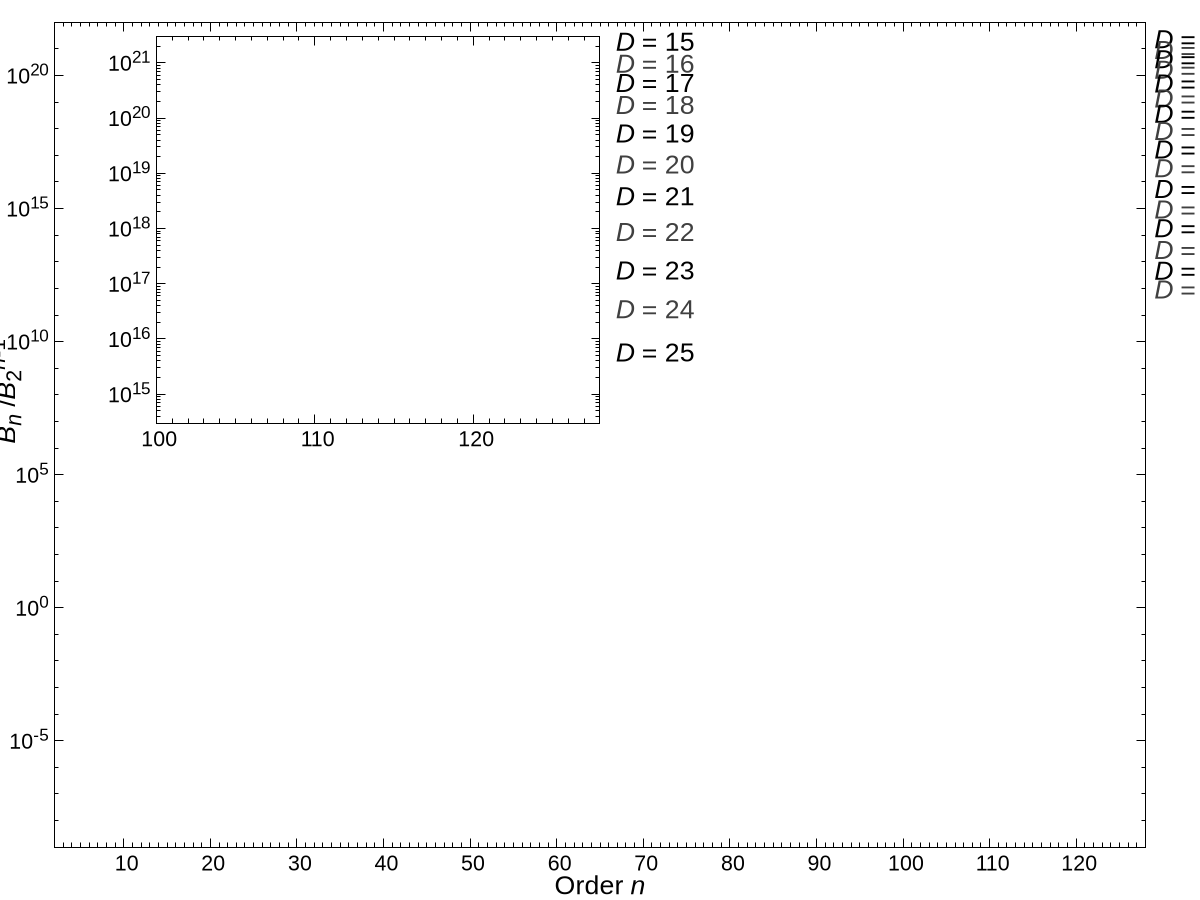 unset multiplot
reset

set encoding cp1250 # make minus sign longer
#set encoding iso_8859_1
set terminal postscript eps enhanced size 7, 9 font "Arial, 20"
set output "ievirhigh.eps"




set multiplot


# the main plot
set origin 0, 0
set size 1, 1


tcfont="Arial, 16"
lbfont = "Arial, 20"
thexlabel='Order {/Arial-Italic n}'
theylabel='{/Arial-Italic B_n} /{/Arial-Italic B}_2^{{/Arial-Italic n}-1}'


set xtics font tcfont offset 0, 0.3
set logscale y
set ytics font tcfont offset 0.3, 0
set format y '10^{%T}'

lbfont2 = "Arial, 12"

color1a = "#ee0000"
color1b = "#000000"

color2a = "#cc3333"
color2b = "#404040"




set tmargin 1.
set lmargin 6.
set rmargin 6.
set format y '10^{%T}'
set ylabel theylabel font lbfont offset 1.5, 2.0

set xtics 10
set mxtics 10
set xlabel thexlabel font lbfont offset 0.0, 0.8


set style line 1  lc rgb "#aaaaaa" lt 1 lw 0.2

# Mayer sampling
set style line 2  lc rgb color1a lt 1 lw 2.0 pt 4  ps 1.0 # empty square
set style line 3  lc rgb color1a lt 1 lw 2.0 pt 5  ps 1.0 # full  square

# DSC
set style line 4  lc rgb color1b lt 2 lw 2.0 pt 12 ps 1.4 # empty diamond
set style line 5  lc rgb color1b lt 2 lw 2.0 pt 13 ps 1.4 # full  diamond

# Mayer sampling
set style line 6  lc rgb color2a lt 1 lw 2.0 pt 10 ps 1.4 # empty inverted triangle
set style line 7  lc rgb color2a lt 1 lw 2.0 pt 11 ps 1.4 # full  inverted triangle

# DSC
set style line 8  lc rgb color2b lt 2 lw 2.0 pt 8  ps 1.4 # empty triangle
set style line 9  lc rgb color2b lt 2 lw 2.0 pt 9  ps 1.4 # full  triangle



xlbl = 128 + 1

D13nmax = 64
D13xmax = D13nmax - 10
D13ymax = 3e6

D14nmax = 96
D14xmax = D14nmax - 10
D14ymax = 5e13


set label 15 "{/Arial-Italic D} = 15"  at xlbl, 2.5e21 font lbfont textcolor rgb color1b
set label 16 "{/Arial-Italic D} = 16"  at xlbl, 1e21   font lbfont textcolor rgb color2b
set label 17 "{/Arial-Italic D} = 17"  at xlbl, 4.5e20 font lbfont textcolor rgb color1b
set label 18 "{/Arial-Italic D} = 18"  at xlbl, 1.8e20 font lbfont textcolor rgb color2b
set label 19 "{/Arial-Italic D} = 19"  at xlbl, 5.5e19 font lbfont textcolor rgb color1b
set label 20 "{/Arial-Italic D} = 20"  at xlbl, 1.5e19 font lbfont textcolor rgb color2b
set label 21 "{/Arial-Italic D} = 21"  at xlbl, 4e18   font lbfont textcolor rgb color1b
set label 22 "{/Arial-Italic D} = 22"  at xlbl, 9e17   font lbfont textcolor rgb color2b
set label 23 "{/Arial-Italic D} = 23"  at xlbl, 1.8e17 font lbfont textcolor rgb color1b
set label 24 "{/Arial-Italic D} = 24"  at xlbl, 3.6e16 font lbfont textcolor rgb color2b
set label 25 "{/Arial-Italic D} = 25"  at xlbl, 5.9e15 font lbfont textcolor rgb color1b
set label 26 "{/Arial-Italic D} = 26"  at xlbl, 1e15   font lbfont textcolor rgb color2b
set label 27 "{/Arial-Italic D} = 27"  at xlbl, 2e14   font lbfont textcolor rgb color1b
set label 28 "{/Arial-Italic D} = 28"  at xlbl, 3e13   font lbfont textcolor rgb color2b
set label 29 "{/Arial-Italic D} = 29"  at xlbl, 5e12   font lbfont textcolor rgb color1b
set label 30 "{/Arial-Italic D} = 30"  at xlbl, 1e12   font lbfont textcolor rgb color2b

plot [2:128][1e-9:1e22] \
  "data/D15r1n128/BnD15n128.dat"              u ($1):(abs($2))                  w l ls 2 lw 0.3 notitle, \
  ""                                          u ($1):(($2 > 0) ? abs($2) : 1/0) w p ls 2        notitle, \
  ""                                          u ($1):(($2 < 0) ? abs($2) : 1/0) w p ls 3        notitle, \
  "data/D16r1n128/BnD16n128.dat"              u ($1):(abs($2))                  w l ls 6 lw 0.3 notitle, \
  ""                                          u ($1):(($2 > 0) ? abs($2) : 1/0) w p ls 6        notitle, \
  ""                                          u ($1):(($2 < 0) ? abs($2) : 1/0) w p ls 7        notitle, \
  "data/D17r1n128/BnD17n128.dat"              u ($1):(abs($2))                  w l ls 2 lw 0.3 notitle, \
  ""                                          u ($1):(($2 > 0) ? abs($2) : 1/0) w p ls 2        notitle, \
  ""                                          u ($1):(($2 < 0) ? abs($2) : 1/0) w p ls 3        notitle, \
  "data/D18r1n128/BnD18n128.dat"              u ($1):(abs($2))                  w l ls 6 lw 0.3 notitle, \
  ""                                          u ($1):(($2 > 0) ? abs($2) : 1/0) w p ls 6        notitle, \
  ""                                          u ($1):(($2 < 0) ? abs($2) : 1/0) w p ls 7        notitle, \
  "data/D19r1n128/BnD19n128.dat"              u ($1):(abs($2))                  w l ls 2 lw 0.3 notitle, \
  ""                                          u ($1):(($2 > 0) ? abs($2) : 1/0) w p ls 2        notitle, \
  ""                                          u ($1):(($2 < 0) ? abs($2) : 1/0) w p ls 3        notitle, \
  "data/D20r1n128/BnD20n128.dat"              u ($1):(abs($2))                  w l ls 6 lw 0.3 notitle, \
  ""                                          u ($1):(($2 > 0) ? abs($2) : 1/0) w p ls 6        notitle, \
  ""                                          u ($1):(($2 < 0) ? abs($2) : 1/0) w p ls 7        notitle, \
  "data/D21r1n128/BnD21n128.dat"              u ($1):(abs($2))                  w l ls 2 lw 0.3 notitle, \
  ""                                          u ($1):(($2 > 0) ? abs($2) : 1/0) w p ls 2        notitle, \
  ""                                          u ($1):(($2 < 0) ? abs($2) : 1/0) w p ls 3        notitle, \
  "data/D22r1n128/BnD22n128.dat"              u ($1):(abs($2))                  w l ls 6 lw 0.3 notitle, \
  ""                                          u ($1):(($2 > 0) ? abs($2) : 1/0) w p ls 6        notitle, \
  ""                                          u ($1):(($2 < 0) ? abs($2) : 1/0) w p ls 7        notitle, \
  "data/D23r1n128/BnD23n128.dat"              u ($1):(abs($2))                  w l ls 2 lw 0.3 notitle, \
  ""                                          u ($1):(($2 > 0) ? abs($2) : 1/0) w p ls 2        notitle, \
  ""                                          u ($1):(($2 < 0) ? abs($2) : 1/0) w p ls 3        notitle, \
  "data/D24r1n128/BnD24n128.dat"              u ($1):(abs($2))                  w l ls 6 lw 0.3 notitle, \
  ""                                          u ($1):(($2 > 0) ? abs($2) : 1/0) w p ls 6        notitle, \
  ""                                          u ($1):(($2 < 0) ? abs($2) : 1/0) w p ls 7        notitle, \
  "data/D25r1n128/BnD25n128.dat"              u ($1):(abs($2))                  w l ls 2 lw 0.3 notitle, \
  ""                                          u ($1):(($2 > 0) ? abs($2) : 1/0) w p ls 2        notitle, \
  ""                                          u ($1):(($2 < 0) ? abs($2) : 1/0) w p ls 3        notitle, \
  "data/D26r1n128/BnD26n128.dat"              u ($1):(abs($2))                  w l ls 6 lw 0.3 notitle, \
  ""                                          u ($1):(($2 > 0) ? abs($2) : 1/0) w p ls 6        notitle, \
  ""                                          u ($1):(($2 < 0) ? abs($2) : 1/0) w p ls 7        notitle, \
  "data/D27r1n128/BnD27n128.dat"              u ($1):(abs($2))                  w l ls 2 lw 0.3 notitle, \
  ""                                          u ($1):(($2 > 0) ? abs($2) : 1/0) w p ls 2        notitle, \
  ""                                          u ($1):(($2 < 0) ? abs($2) : 1/0) w p ls 3        notitle, \
  "data/D28r1n128/BnD28n128.dat"              u ($1):(abs($2))                  w l ls 6 lw 0.3 notitle, \
  ""                                          u ($1):(($2 > 0) ? abs($2) : 1/0) w p ls 6        notitle, \
  ""                                          u ($1):(($2 < 0) ? abs($2) : 1/0) w p ls 7        notitle, \
  "data/D29r1n128/BnD29n128.dat"              u ($1):(abs($2))                  w l ls 2 lw 0.3 notitle, \
  ""                                          u ($1):(($2 > 0) ? abs($2) : 1/0) w p ls 2        notitle, \
  ""                                          u ($1):(($2 < 0) ? abs($2) : 1/0) w p ls 3        notitle, \
  "data/D30r2n128/BnD30n128.dat"              u ($1):(abs($2))                  w l ls 6 lw 0.3 notitle, \
  ""                                          u ($1):(($2 > 0) ? abs($2) : 1/0) w p ls 6        notitle, \
  ""                                          u ($1):(($2 < 0) ? abs($2) : 1/0) w p ls 7        notitle, \
  "iedata/xBnPYcD15n128.dat"                  u ($1):(abs($2))                  w l ls 1 notitle, \
  ""                                          u ($1):(($2 > 0) ? abs($2) : 1/0) w p ls 4 notitle, \
  ""                                          u ($1):(($2 < 0) ? abs($2) : 1/0) w p ls 5 notitle, \
  "iedata/xBnPYcD16n128.dat"                  u ($1):(abs($2))                  w l ls 1 notitle, \
  ""                                          u ($1):(($2 > 0) ? abs($2) : 1/0) w p ls 8 notitle, \
  ""                                          u ($1):(($2 < 0) ? abs($2) : 1/0) w p ls 9 notitle, \
  "iedata/xBnPYcD17n128.dat"                  u ($1):(abs($2))                  w l ls 1 notitle, \
  ""                                          u ($1):(($2 > 0) ? abs($2) : 1/0) w p ls 4 notitle, \
  ""                                          u ($1):(($2 < 0) ? abs($2) : 1/0) w p ls 5 notitle, \
  "iedata/xBnPYcD18n128.dat"                  u ($1):(abs($2))                  w l ls 1 notitle, \
  ""                                          u ($1):(($2 > 0) ? abs($2) : 1/0) w p ls 8 notitle, \
  ""                                          u ($1):(($2 < 0) ? abs($2) : 1/0) w p ls 9 notitle, \
  "iedata/xBnPYcD19n128.dat"                  u ($1):(abs($2))                  w l ls 1 notitle, \
  ""                                          u ($1):(($2 > 0) ? abs($2) : 1/0) w p ls 4 notitle, \
  ""                                          u ($1):(($2 < 0) ? abs($2) : 1/0) w p ls 5 notitle, \
  "iedata/xBnPYcD20n128.dat"                  u ($1):(abs($2))                  w l ls 1 notitle, \
  ""                                          u ($1):(($2 > 0) ? abs($2) : 1/0) w p ls 8 notitle, \
  ""                                          u ($1):(($2 < 0) ? abs($2) : 1/0) w p ls 9 notitle, \
  "iedata/xBnPYcD21n128.dat"                  u ($1):(abs($2))                  w l ls 1 notitle, \
  ""                                          u ($1):(($2 > 0) ? abs($2) : 1/0) w p ls 4 notitle, \
  ""                                          u ($1):(($2 < 0) ? abs($2) : 1/0) w p ls 5 notitle, \
  "iedata/xBnPYcD22n128.dat"                  u ($1):(abs($2))                  w l ls 1 notitle, \
  ""                                          u ($1):(($2 > 0) ? abs($2) : 1/0) w p ls 8 notitle, \
  ""                                          u ($1):(($2 < 0) ? abs($2) : 1/0) w p ls 9 notitle, \
  "iedata/xBnPYcD23n128.dat"                  u ($1):(abs($2))                  w l ls 1 notitle, \
  ""                                          u ($1):(($2 > 0) ? abs($2) : 1/0) w p ls 4 notitle, \
  ""                                          u ($1):(($2 < 0) ? abs($2) : 1/0) w p ls 5 notitle, \
  "iedata/xBnPYcD24n128.dat"                  u ($1):(abs($2))                  w l ls 1 notitle, \
  ""                                          u ($1):(($2 > 0) ? abs($2) : 1/0) w p ls 8 notitle, \
  ""                                          u ($1):(($2 < 0) ? abs($2) : 1/0) w p ls 9 notitle, \
  "iedata/xBnPYcD25n128.dat"                  u ($1):(abs($2))                  w l ls 1 notitle, \
  ""                                          u ($1):(($2 > 0) ? abs($2) : 1/0) w p ls 4 notitle, \
  ""                                          u ($1):(($2 < 0) ? abs($2) : 1/0) w p ls 5 notitle, \
  "iedata/xBnPYcD26n128.dat"                  u ($1):(abs($2))                  w l ls 1 notitle, \
  ""                                          u ($1):(($2 > 0) ? abs($2) : 1/0) w p ls 8 notitle, \
  ""                                          u ($1):(($2 < 0) ? abs($2) : 1/0) w p ls 9 notitle, \
  "iedata/xBnPYcD27n128.dat"                  u ($1):(abs($2))                  w l ls 1 notitle, \
  ""                                          u ($1):(($2 > 0) ? abs($2) : 1/0) w p ls 4 notitle, \
  ""                                          u ($1):(($2 < 0) ? abs($2) : 1/0) w p ls 5 notitle, \
  "iedata/xBnPYcD28n128.dat"                  u ($1):(abs($2))                  w l ls 1 notitle, \
  ""                                          u ($1):(($2 > 0) ? abs($2) : 1/0) w p ls 8 notitle, \
  ""                                          u ($1):(($2 < 0) ? abs($2) : 1/0) w p ls 9 notitle, \
  "iedata/xBnPYcD29n128.dat"                  u ($1):(abs($2))                  w l ls 1 notitle, \
  ""                                          u ($1):(($2 > 0) ? abs($2) : 1/0) w p ls 4 notitle, \
  ""                                          u ($1):(($2 < 0) ? abs($2) : 1/0) w p ls 5 notitle, \
  "iedata/xBnPYcD30n128.dat"                  u ($1):(abs($2))                  w l ls 1 notitle, \
  ""                                          u ($1):(($2 > 0) ? abs($2) : 1/0) w p ls 8 notitle, \
  ""                                          u ($1):(($2 < 0) ? abs($2) : 1/0) w p ls 9 notitle, \
  1e-100 lw 0 notitle



# magnification of the top-right corner
set origin 0.13, 0.53
set size 0.37, 0.43

# remove unnecessary decorations
unset ylabel
unset xlabel
unset label 26
unset label 27
unset label 28
unset label 29
unset label 30
set tmargin 0
set lmargin 0
set rmargin 0
set bmargin 0

ps1 = 1.4
ps2 = 2.0
ps3 = 2.0

plot [100:128][3e14:3e21] \
  "data/D15r1n128/BnD15n128.dat"              u ($1):(abs($2))                  w l ls 2         lw 0.3 notitle, \
  ""                                          u ($1):(($2 > 0) ? abs($2) : 1/0) w p ls 2 ps ps1         notitle, \
  ""                                          u ($1):(($2 < 0) ? abs($2) : 1/0) w p ls 3 ps ps1         notitle, \
  "data/D16r1n128/BnD16n128.dat"              u ($1):(abs($2))                  w l ls 6         lw 0.3 notitle, \
  ""                                          u ($1):(($2 > 0) ? abs($2) : 1/0) w p ls 6 ps ps3         notitle, \
  ""                                          u ($1):(($2 < 0) ? abs($2) : 1/0) w p ls 7 ps ps3         notitle, \
  "data/D17r1n128/BnD17n128.dat"              u ($1):(abs($2))                  w l ls 2         lw 0.3 notitle, \
  ""                                          u ($1):(($2 > 0) ? abs($2) : 1/0) w p ls 2 ps ps1         notitle, \
  ""                                          u ($1):(($2 < 0) ? abs($2) : 1/0) w p ls 3 ps ps1         notitle, \
  "data/D18r1n128/BnD18n128.dat"              u ($1):(abs($2))                  w l ls 6         lw 0.3 notitle, \
  ""                                          u ($1):(($2 > 0) ? abs($2) : 1/0) w p ls 6 ps ps3         notitle, \
  ""                                          u ($1):(($2 < 0) ? abs($2) : 1/0) w p ls 7 ps ps3         notitle, \
  "data/D19r1n128/BnD19n128.dat"              u ($1):(abs($2))                  w l ls 2         lw 0.3 notitle, \
  ""                                          u ($1):(($2 > 0) ? abs($2) : 1/0) w p ls 2 ps ps1         notitle, \
  ""                                          u ($1):(($2 < 0) ? abs($2) : 1/0) w p ls 3 ps ps1         notitle, \
  "data/D20r1n128/BnD20n128.dat"              u ($1):(abs($2))                  w l ls 6         lw 0.3 notitle, \
  ""                                          u ($1):(($2 > 0) ? abs($2) : 1/0) w p ls 6 ps ps3         notitle, \
  ""                                          u ($1):(($2 < 0) ? abs($2) : 1/0) w p ls 7 ps ps3         notitle, \
  "data/D21r1n128/BnD21n128.dat"              u ($1):(abs($2))                  w l ls 2         lw 0.3 notitle, \
  ""                                          u ($1):(($2 > 0) ? abs($2) : 1/0) w p ls 2 ps ps1         notitle, \
  ""                                          u ($1):(($2 < 0) ? abs($2) : 1/0) w p ls 3 ps ps1         notitle, \
  "data/D22r1n128/BnD22n128.dat"              u ($1):(abs($2))                  w l ls 6         lw 0.3 notitle, \
  ""                                          u ($1):(($2 > 0) ? abs($2) : 1/0) w p ls 6 ps ps3         notitle, \
  ""                                          u ($1):(($2 < 0) ? abs($2) : 1/0) w p ls 7 ps ps3         notitle, \
  "data/D23r1n128/BnD23n128.dat"              u ($1):(abs($2))                  w l ls 2         lw 0.3 notitle, \
  ""                                          u ($1):(($2 > 0) ? abs($2) : 1/0) w p ls 2 ps ps1         notitle, \
  ""                                          u ($1):(($2 < 0) ? abs($2) : 1/0) w p ls 3 ps ps1         notitle, \
  "data/D24r1n128/BnD24n128.dat"              u ($1):(abs($2))                  w l ls 6         lw 0.3 notitle, \
  ""                                          u ($1):(($2 > 0) ? abs($2) : 1/0) w p ls 6 ps ps3         notitle, \
  ""                                          u ($1):(($2 < 0) ? abs($2) : 1/0) w p ls 7 ps ps3         notitle, \
  "data/D25r1n128/BnD25n128.dat"              u ($1):(abs($2))                  w l ls 2         lw 0.3 notitle, \
  ""                                          u ($1):(($2 > 0) ? abs($2) : 1/0) w p ls 2 ps ps1         notitle, \
  ""                                          u ($1):(($2 < 0) ? abs($2) : 1/0) w p ls 3 ps ps1         notitle, \
  "iedata/xBnPYcD15n128.dat"                  u ($1):(abs($2))                  w l ls 1                notitle, \
  ""                                          u ($1):(($2 > 0) ? abs($2) : 1/0) w p ls 4 ps ps2         notitle, \
  ""                                          u ($1):(($2 < 0) ? abs($2) : 1/0) w p ls 5 ps ps2         notitle, \
  "iedata/xBnPYcD16n128.dat"                  u ($1):(abs($2))                  w l ls 1                notitle, \
  ""                                          u ($1):(($2 > 0) ? abs($2) : 1/0) w p ls 8 ps ps3         notitle, \
  ""                                          u ($1):(($2 < 0) ? abs($2) : 1/0) w p ls 9 ps ps3         notitle, \
  "iedata/xBnPYcD17n128.dat"                  u ($1):(abs($2))                  w l ls 1                notitle, \
  ""                                          u ($1):(($2 > 0) ? abs($2) : 1/0) w p ls 4 ps ps2         notitle, \
  ""                                          u ($1):(($2 < 0) ? abs($2) : 1/0) w p ls 5 ps ps2         notitle, \
  "iedata/xBnPYcD18n128.dat"                  u ($1):(abs($2))                  w l ls 1                notitle, \
  ""                                          u ($1):(($2 > 0) ? abs($2) : 1/0) w p ls 8 ps ps3         notitle, \
  ""                                          u ($1):(($2 < 0) ? abs($2) : 1/0) w p ls 9 ps ps3         notitle, \
  "iedata/xBnPYcD19n128.dat"                  u ($1):(abs($2))                  w l ls 1                notitle, \
  ""                                          u ($1):(($2 > 0) ? abs($2) : 1/0) w p ls 4 ps ps2         notitle, \
  ""                                          u ($1):(($2 < 0) ? abs($2) : 1/0) w p ls 5 ps ps2         notitle, \
  "iedata/xBnPYcD20n128.dat"                  u ($1):(abs($2))                  w l ls 1                notitle, \
  ""                                          u ($1):(($2 > 0) ? abs($2) : 1/0) w p ls 8 ps ps3         notitle, \
  ""                                          u ($1):(($2 < 0) ? abs($2) : 1/0) w p ls 9 ps ps3         notitle, \
  "iedata/xBnPYcD21n128.dat"                  u ($1):(abs($2))                  w l ls 1                notitle, \
  ""                                          u ($1):(($2 > 0) ? abs($2) : 1/0) w p ls 4 ps ps2         notitle, \
  ""                                          u ($1):(($2 < 0) ? abs($2) : 1/0) w p ls 5 ps ps2         notitle, \
  "iedata/xBnPYcD22n128.dat"                  u ($1):(abs($2))                  w l ls 1                notitle, \
  ""                                          u ($1):(($2 > 0) ? abs($2) : 1/0) w p ls 8 ps ps2         notitle, \
  ""                                          u ($1):(($2 < 0) ? abs($2) : 1/0) w p ls 9 ps ps2         notitle, \
  "iedata/xBnPYcD23n128.dat"                  u ($1):(abs($2))                  w l ls 1                notitle, \
  ""                                          u ($1):(($2 > 0) ? abs($2) : 1/0) w p ls 4 ps ps3         notitle, \
  ""                                          u ($1):(($2 < 0) ? abs($2) : 1/0) w p ls 5 ps ps3         notitle, \
  "iedata/xBnPYcD24n128.dat"                  u ($1):(abs($2))                  w l ls 1                notitle, \
  ""                                          u ($1):(($2 > 0) ? abs($2) : 1/0) w p ls 8 ps ps2         notitle, \
  ""                                          u ($1):(($2 < 0) ? abs($2) : 1/0) w p ls 9 ps ps2         notitle, \
  "iedata/xBnPYcD25n128.dat"                  u ($1):(abs($2))                  w l ls 1                notitle, \
  ""                                          u ($1):(($2 > 0) ? abs($2) : 1/0) w p ls 4 ps ps3         notitle, \
  ""                                          u ($1):(($2 < 0) ? abs($2) : 1/0) w p ls 5 ps ps3         notitle, \
  1e-100 lw 0 notitle



unset multiplot

unset output
set terminal wxt
reset



